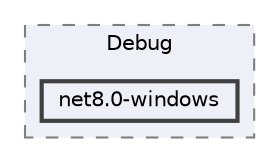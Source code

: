digraph "Cowboy/obj/Debug/net8.0-windows"
{
 // LATEX_PDF_SIZE
  bgcolor="transparent";
  edge [fontname=Helvetica,fontsize=10,labelfontname=Helvetica,labelfontsize=10];
  node [fontname=Helvetica,fontsize=10,shape=box,height=0.2,width=0.4];
  compound=true
  subgraph clusterdir_f6c74fc20747f9ed6e6d06f98be60af0 {
    graph [ bgcolor="#edf0f7", pencolor="grey50", label="Debug", fontname=Helvetica,fontsize=10 style="filled,dashed", URL="dir_f6c74fc20747f9ed6e6d06f98be60af0.html",tooltip=""]
  dir_0cd80f038453c252efc6ad8b63e25d60 [label="net8.0-windows", fillcolor="#edf0f7", color="grey25", style="filled,bold", URL="dir_0cd80f038453c252efc6ad8b63e25d60.html",tooltip=""];
  }
}
